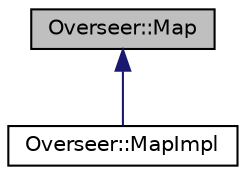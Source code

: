 digraph "Overseer::Map"
{
  edge [fontname="Helvetica",fontsize="10",labelfontname="Helvetica",labelfontsize="10"];
  node [fontname="Helvetica",fontsize="10",shape=record];
  Node1 [label="Overseer::Map",height=0.2,width=0.4,color="black", fillcolor="grey75", style="filled", fontcolor="black"];
  Node1 -> Node2 [dir="back",color="midnightblue",fontsize="10",style="solid",fontname="Helvetica"];
  Node2 [label="Overseer::MapImpl",height=0.2,width=0.4,color="black", fillcolor="white", style="filled",URL="$classOverseer_1_1MapImpl.html",tooltip="The interface towards the map. "];
}
